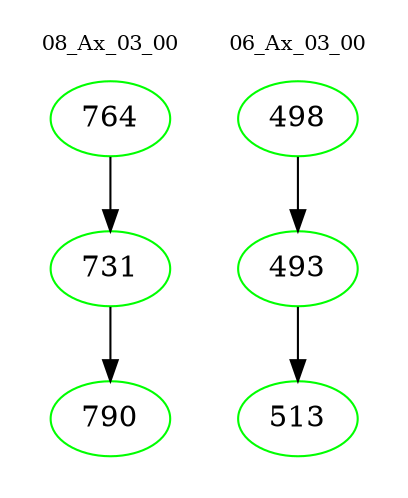 digraph{
subgraph cluster_0 {
color = white
label = "08_Ax_03_00";
fontsize=10;
T0_764 [label="764", color="green"]
T0_764 -> T0_731 [color="black"]
T0_731 [label="731", color="green"]
T0_731 -> T0_790 [color="black"]
T0_790 [label="790", color="green"]
}
subgraph cluster_1 {
color = white
label = "06_Ax_03_00";
fontsize=10;
T1_498 [label="498", color="green"]
T1_498 -> T1_493 [color="black"]
T1_493 [label="493", color="green"]
T1_493 -> T1_513 [color="black"]
T1_513 [label="513", color="green"]
}
}
